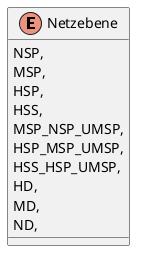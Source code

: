 @startuml
enum Netzebene {
    NSP,
    MSP,
    HSP,
    HSS,
    MSP_NSP_UMSP,
    HSP_MSP_UMSP,
    HSS_HSP_UMSP,
    HD,
    MD,
    ND,
}
@enduml
